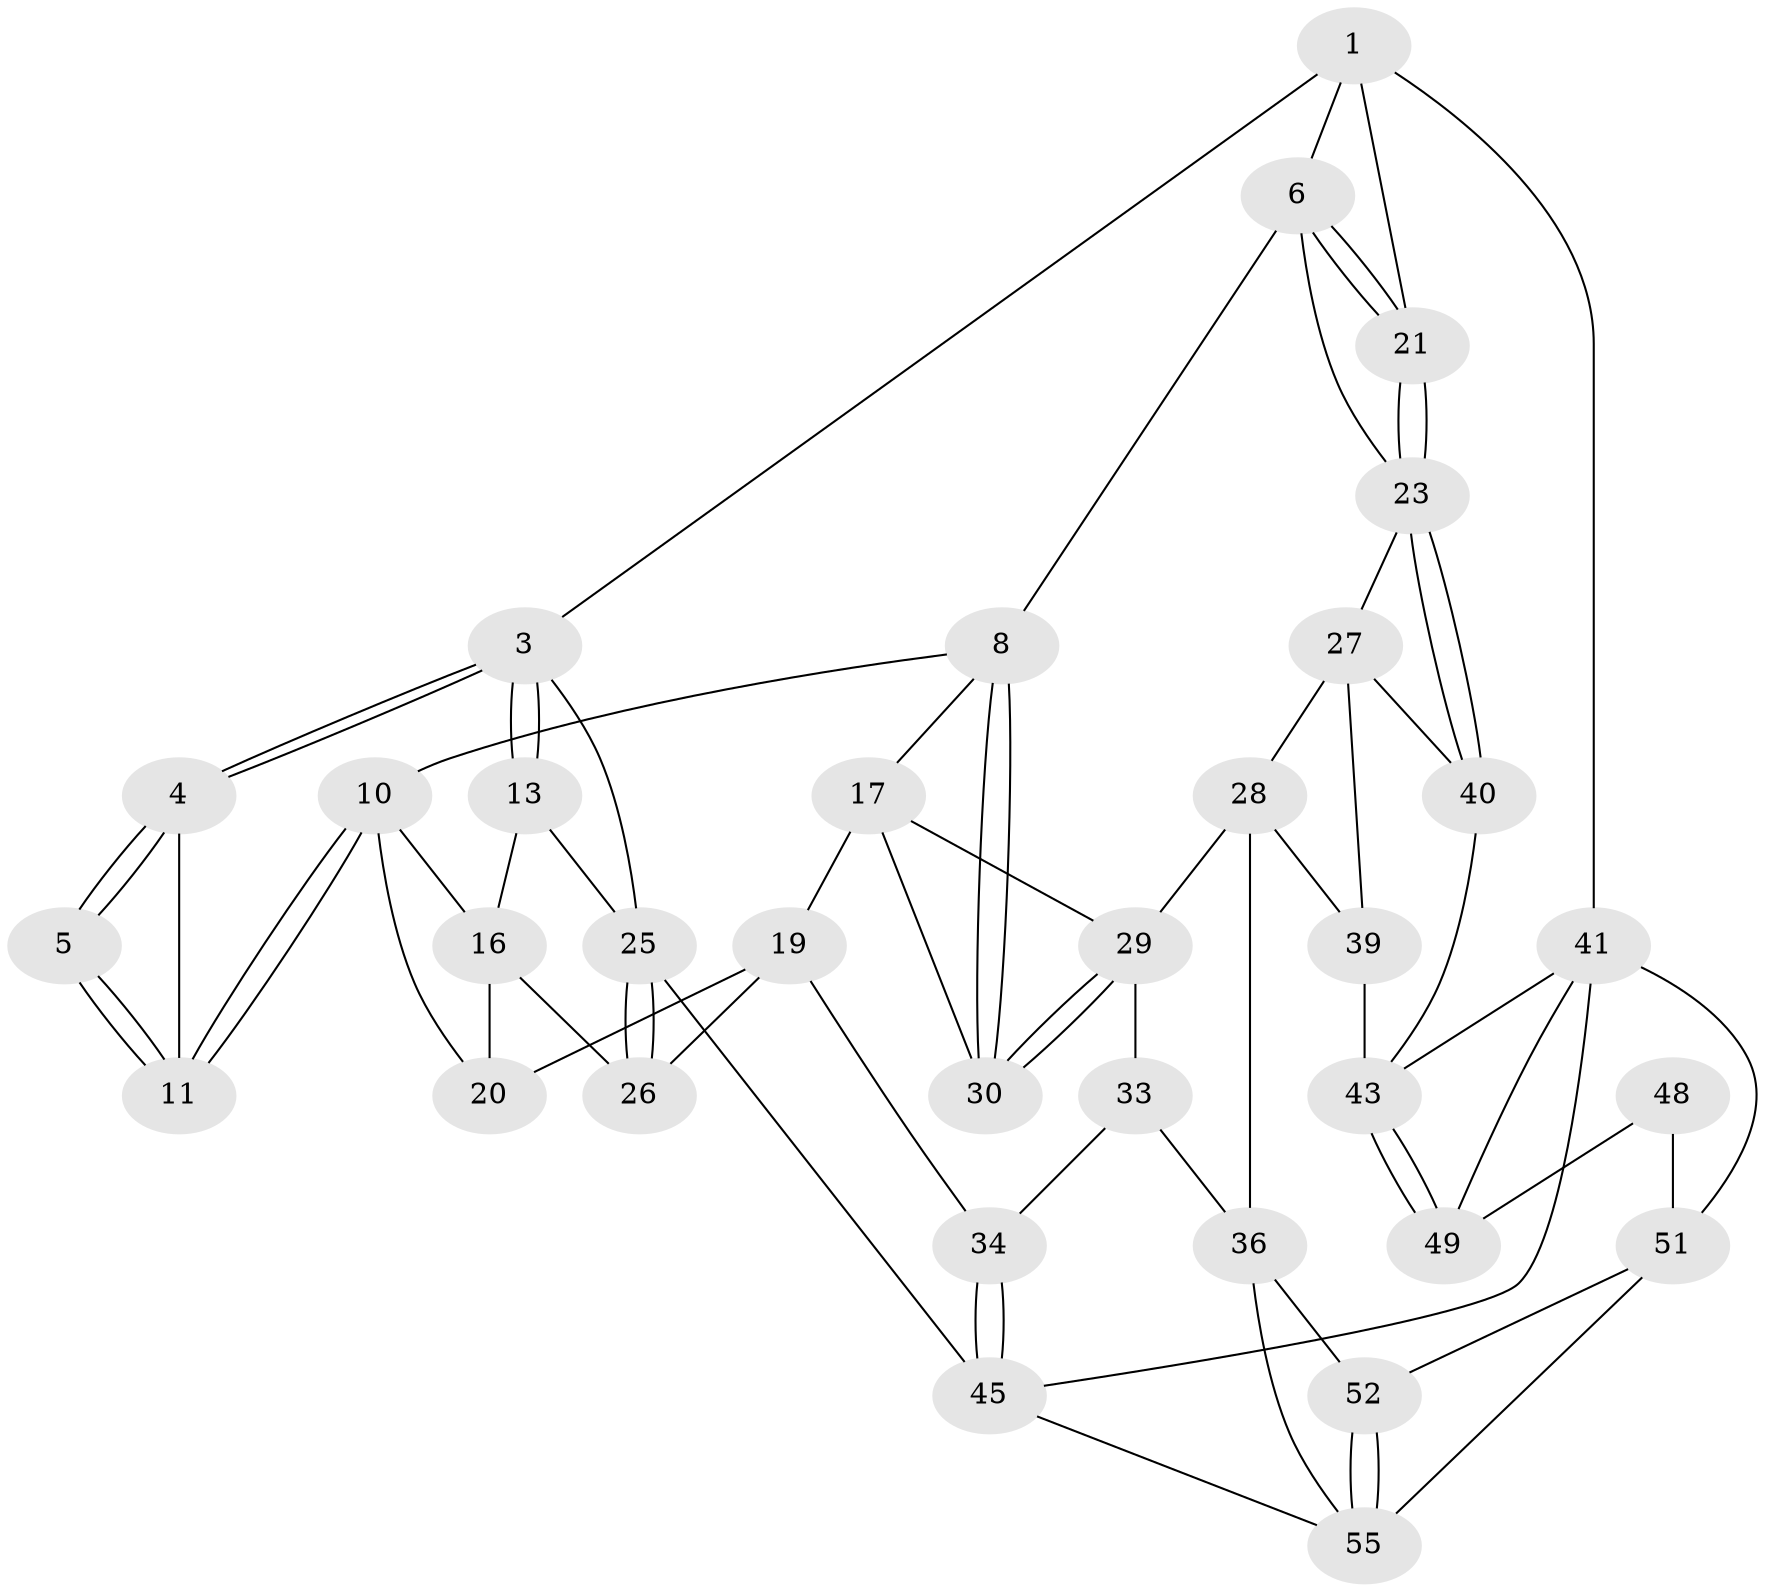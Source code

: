 // original degree distribution, {3: 0.07017543859649122, 5: 0.45614035087719296, 6: 0.24561403508771928, 4: 0.22807017543859648}
// Generated by graph-tools (version 1.1) at 2025/42/03/06/25 10:42:34]
// undirected, 34 vertices, 74 edges
graph export_dot {
graph [start="1"]
  node [color=gray90,style=filled];
  1 [pos="+0.8159594962690795+0",super="+2"];
  3 [pos="+0+0"];
  4 [pos="+0+0",super="+12"];
  5 [pos="+0.5379062503247733+0"];
  6 [pos="+0.7670075669703509+0.16127043303905245",super="+7"];
  8 [pos="+0.6684514067227274+0.25356052155020065",super="+9"];
  10 [pos="+0.46787123237993183+0.15572384555102",super="+15"];
  11 [pos="+0.44913509597285867+0.09875337858368217"];
  13 [pos="+0+0",super="+14"];
  16 [pos="+0.22038707913162164+0.2574903820620188",super="+22"];
  17 [pos="+0.472887652948367+0.38457201067562247",super="+18"];
  19 [pos="+0.44703086929492336+0.39917904689423134",super="+32"];
  20 [pos="+0.37611986716617146+0.2958413022642052"];
  21 [pos="+1+0.20668872116400677"];
  23 [pos="+1+0.25736808427625546",super="+24"];
  25 [pos="+0.03497437075373959+0.4298744595352037",super="+46"];
  26 [pos="+0.12954180552589675+0.4015809542503267"];
  27 [pos="+0.8836583658181153+0.437715211030531",super="+38"];
  28 [pos="+0.6710223026540737+0.4225993452086697",super="+35"];
  29 [pos="+0.6690261157925436+0.42138920631878757",super="+31"];
  30 [pos="+0.6627853560540727+0.3530125660017153"];
  33 [pos="+0.5085854880148483+0.7443112040918466"];
  34 [pos="+0.4845872864964887+0.7418685205282438"];
  36 [pos="+0.6716961257067918+0.7661939649291263",super="+37"];
  39 [pos="+0.8010903098256245+0.6684148486951289",super="+47"];
  40 [pos="+1+0.42683381491273753"];
  41 [pos="+1+1",super="+42"];
  43 [pos="+1+0.8524219276818287",super="+44"];
  45 [pos="+0.3011497449282492+0.8039908539734371",super="+57"];
  48 [pos="+0.9326868841625173+0.7501268735721158",super="+50"];
  49 [pos="+0.9895749010396135+0.828658065294348",super="+53"];
  51 [pos="+0.8809686342804519+0.9271628740430147",super="+54"];
  52 [pos="+0.7000206039355281+0.8068234559961359"];
  55 [pos="+0.7525197843464223+1",super="+56"];
  1 -- 6;
  1 -- 3;
  1 -- 21;
  1 -- 41;
  3 -- 4;
  3 -- 4;
  3 -- 13;
  3 -- 13;
  3 -- 25;
  4 -- 5;
  4 -- 5;
  4 -- 11;
  5 -- 11;
  5 -- 11;
  6 -- 21;
  6 -- 21;
  6 -- 8;
  6 -- 23;
  8 -- 30;
  8 -- 30;
  8 -- 17;
  8 -- 10;
  10 -- 11;
  10 -- 11;
  10 -- 16;
  10 -- 20;
  13 -- 25;
  13 -- 16;
  16 -- 26;
  16 -- 20;
  17 -- 30;
  17 -- 19;
  17 -- 29;
  19 -- 20;
  19 -- 26;
  19 -- 34;
  21 -- 23;
  21 -- 23;
  23 -- 40;
  23 -- 40;
  23 -- 27;
  25 -- 26;
  25 -- 26;
  25 -- 45 [weight=2];
  27 -- 28;
  27 -- 40;
  27 -- 39;
  28 -- 29;
  28 -- 36;
  28 -- 39;
  29 -- 30;
  29 -- 30;
  29 -- 33;
  33 -- 34;
  33 -- 36;
  34 -- 45;
  34 -- 45;
  36 -- 52;
  36 -- 55;
  39 -- 43;
  40 -- 43;
  41 -- 45;
  41 -- 43;
  41 -- 51;
  41 -- 49;
  43 -- 49;
  43 -- 49;
  45 -- 55;
  48 -- 49 [weight=2];
  48 -- 51;
  51 -- 52;
  51 -- 55;
  52 -- 55;
  52 -- 55;
}
